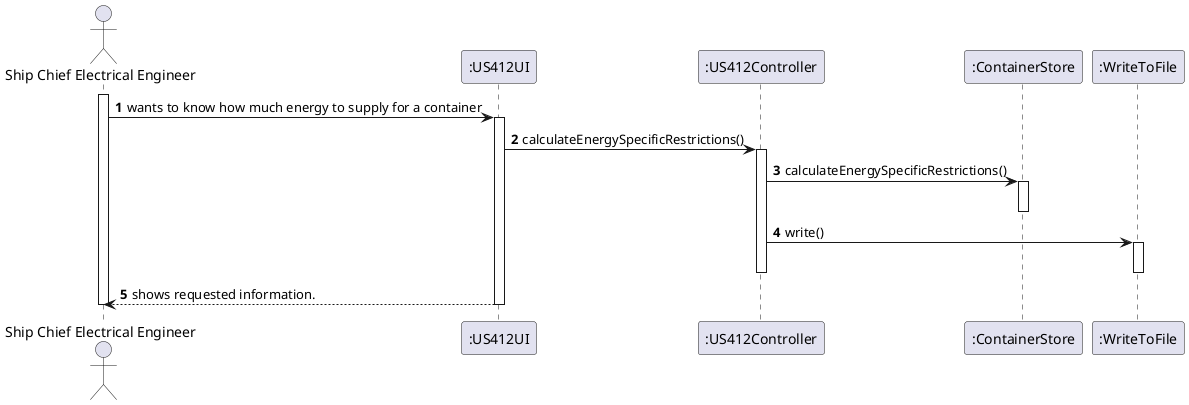 @startuml
'https://plantuml.com/sequence-diagram

autonumber

actor "Ship Chief Electrical Engineer" as TM

participant ":US412UI" as SAUI
participant ":US412Controller" as SAC
participant ":ContainerStore" as US
participant ":WriteToFile" as WT



activate TM

TM -> SAUI:  wants to know how much energy to supply for a container


activate SAUI
SAUI -> SAC: calculateEnergySpecificRestrictions()
activate SAC

SAC -> US: calculateEnergySpecificRestrictions()
activate US
deactivate US

SAC -> WT: write()
activate WT
deactivate WT

deactivate SAC
SAUI --> TM: shows requested information.

deactivate SAUI
deactivate TM
@enduml